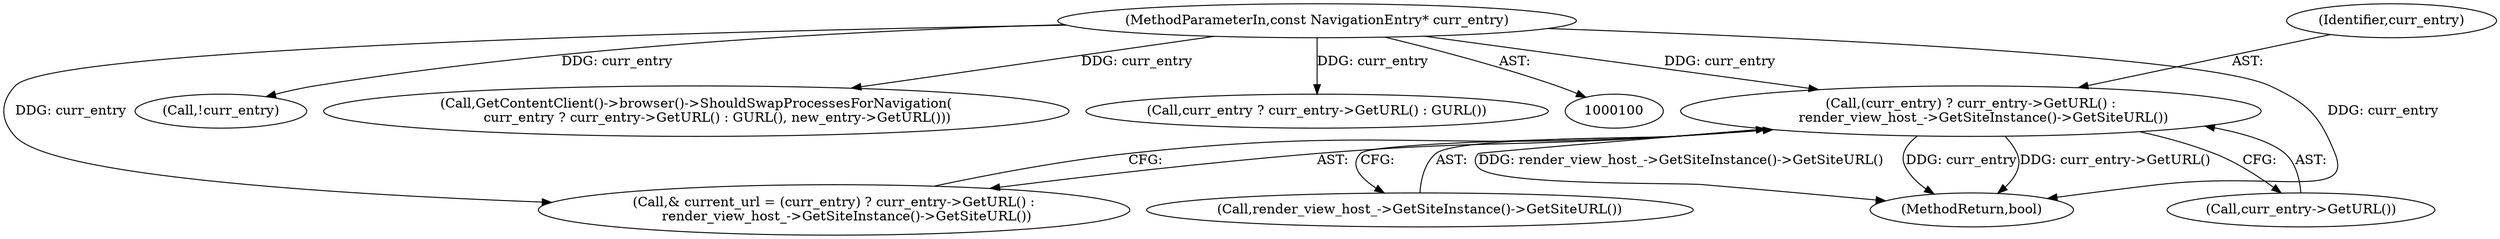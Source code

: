 digraph "0_Chrome_e9841fbdaf41b4a2baaa413f94d5c0197f9261f4_0@pointer" {
"1000109" [label="(Call,(curr_entry) ? curr_entry->GetURL() :\n      render_view_host_->GetSiteInstance()->GetSiteURL())"];
"1000101" [label="(MethodParameterIn,const NavigationEntry* curr_entry)"];
"1000151" [label="(Call,!curr_entry)"];
"1000109" [label="(Call,(curr_entry) ? curr_entry->GetURL() :\n      render_view_host_->GetSiteInstance()->GetSiteURL())"];
"1000110" [label="(Identifier,curr_entry)"];
"1000141" [label="(Call,GetContentClient()->browser()->ShouldSwapProcessesForNavigation(\n          curr_entry ? curr_entry->GetURL() : GURL(), new_entry->GetURL()))"];
"1000111" [label="(Call,curr_entry->GetURL())"];
"1000142" [label="(Call,curr_entry ? curr_entry->GetURL() : GURL())"];
"1000101" [label="(MethodParameterIn,const NavigationEntry* curr_entry)"];
"1000112" [label="(Call,render_view_host_->GetSiteInstance()->GetSiteURL())"];
"1000107" [label="(Call,& current_url = (curr_entry) ? curr_entry->GetURL() :\n      render_view_host_->GetSiteInstance()->GetSiteURL())"];
"1000163" [label="(MethodReturn,bool)"];
"1000109" -> "1000107"  [label="AST: "];
"1000109" -> "1000111"  [label="CFG: "];
"1000109" -> "1000112"  [label="CFG: "];
"1000110" -> "1000109"  [label="AST: "];
"1000111" -> "1000109"  [label="AST: "];
"1000112" -> "1000109"  [label="AST: "];
"1000107" -> "1000109"  [label="CFG: "];
"1000109" -> "1000163"  [label="DDG: render_view_host_->GetSiteInstance()->GetSiteURL()"];
"1000109" -> "1000163"  [label="DDG: curr_entry"];
"1000109" -> "1000163"  [label="DDG: curr_entry->GetURL()"];
"1000101" -> "1000109"  [label="DDG: curr_entry"];
"1000101" -> "1000100"  [label="AST: "];
"1000101" -> "1000163"  [label="DDG: curr_entry"];
"1000101" -> "1000107"  [label="DDG: curr_entry"];
"1000101" -> "1000141"  [label="DDG: curr_entry"];
"1000101" -> "1000142"  [label="DDG: curr_entry"];
"1000101" -> "1000151"  [label="DDG: curr_entry"];
}
